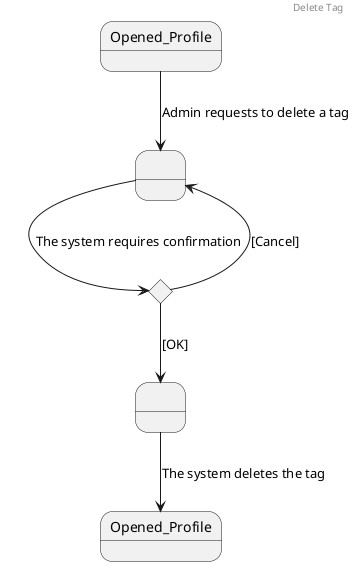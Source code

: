 @startuml

header Delete Tag

state " " as s1
state " " as s2
state "Opened_Profile" as s3
state "Decision" as Decision <<choice>>

Opened_Profile -down-> s1 : Admin requests to delete a tag
s1 -down-> Decision : The system requires confirmation

Decision -down-> s2 : [OK]
Decision -down-> s1 : [Cancel]

s2 --> s3 : The system deletes the tag

@enduml